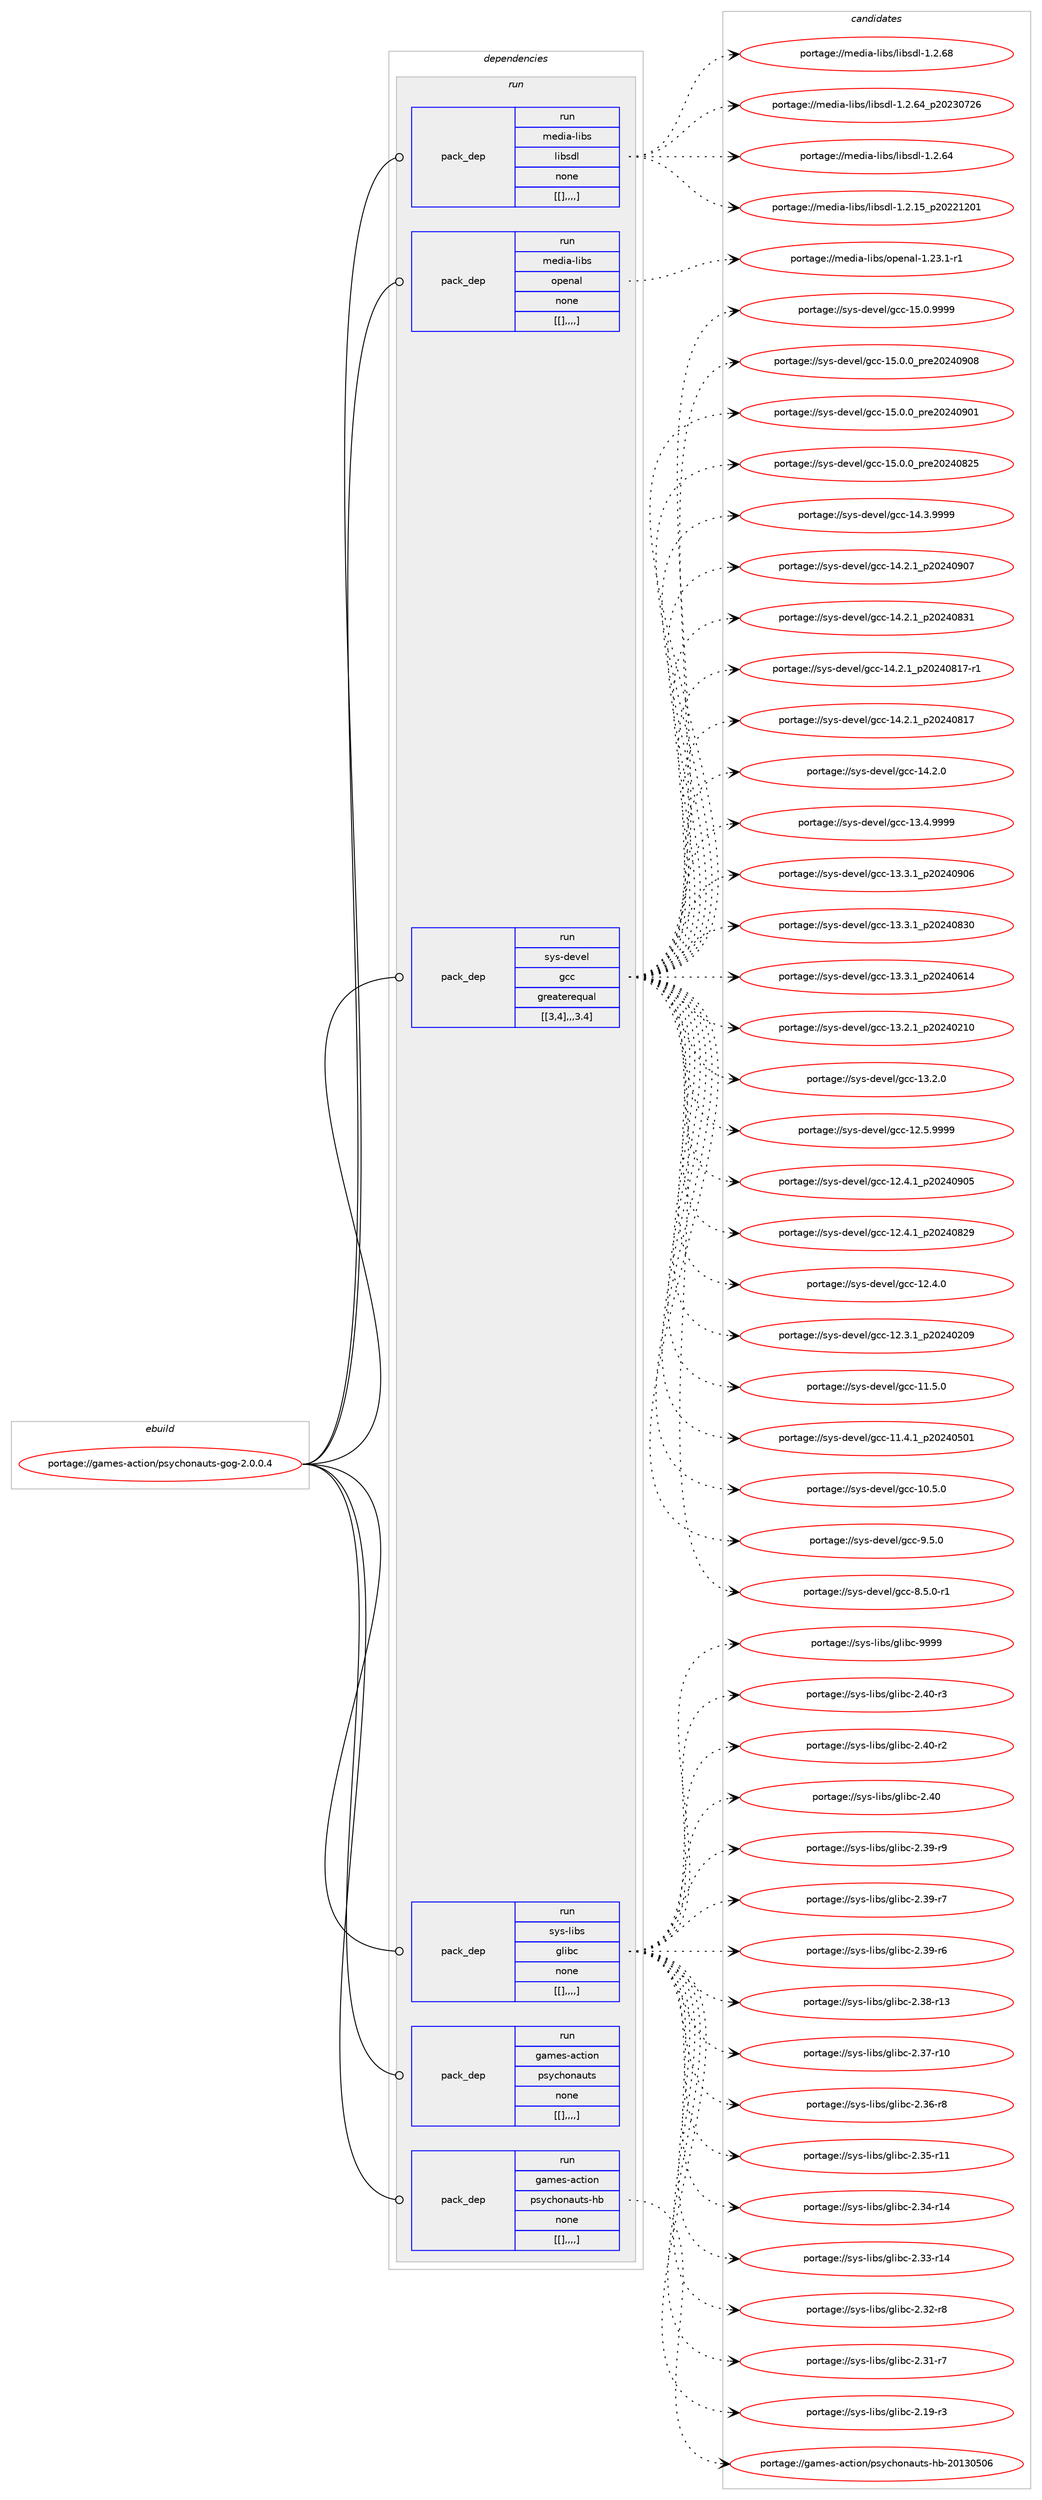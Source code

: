 digraph prolog {

# *************
# Graph options
# *************

newrank=true;
concentrate=true;
compound=true;
graph [rankdir=LR,fontname=Helvetica,fontsize=10,ranksep=1.5];#, ranksep=2.5, nodesep=0.2];
edge  [arrowhead=vee];
node  [fontname=Helvetica,fontsize=10];

# **********
# The ebuild
# **********

subgraph cluster_leftcol {
color=gray;
label=<<i>ebuild</i>>;
id [label="portage://games-action/psychonauts-gog-2.0.0.4", color=red, width=4, href="../games-action/psychonauts-gog-2.0.0.4.svg"];
}

# ****************
# The dependencies
# ****************

subgraph cluster_midcol {
color=gray;
label=<<i>dependencies</i>>;
subgraph cluster_compile {
fillcolor="#eeeeee";
style=filled;
label=<<i>compile</i>>;
}
subgraph cluster_compileandrun {
fillcolor="#eeeeee";
style=filled;
label=<<i>compile and run</i>>;
}
subgraph cluster_run {
fillcolor="#eeeeee";
style=filled;
label=<<i>run</i>>;
subgraph pack161651 {
dependency227699 [label=<<TABLE BORDER="0" CELLBORDER="1" CELLSPACING="0" CELLPADDING="4" WIDTH="220"><TR><TD ROWSPAN="6" CELLPADDING="30">pack_dep</TD></TR><TR><TD WIDTH="110">run</TD></TR><TR><TD>media-libs</TD></TR><TR><TD>libsdl</TD></TR><TR><TD>none</TD></TR><TR><TD>[[],,,,]</TD></TR></TABLE>>, shape=none, color=blue];
}
id:e -> dependency227699:w [weight=20,style="solid",arrowhead="odot"];
subgraph pack161652 {
dependency227700 [label=<<TABLE BORDER="0" CELLBORDER="1" CELLSPACING="0" CELLPADDING="4" WIDTH="220"><TR><TD ROWSPAN="6" CELLPADDING="30">pack_dep</TD></TR><TR><TD WIDTH="110">run</TD></TR><TR><TD>media-libs</TD></TR><TR><TD>openal</TD></TR><TR><TD>none</TD></TR><TR><TD>[[],,,,]</TD></TR></TABLE>>, shape=none, color=blue];
}
id:e -> dependency227700:w [weight=20,style="solid",arrowhead="odot"];
subgraph pack161653 {
dependency227701 [label=<<TABLE BORDER="0" CELLBORDER="1" CELLSPACING="0" CELLPADDING="4" WIDTH="220"><TR><TD ROWSPAN="6" CELLPADDING="30">pack_dep</TD></TR><TR><TD WIDTH="110">run</TD></TR><TR><TD>sys-devel</TD></TR><TR><TD>gcc</TD></TR><TR><TD>greaterequal</TD></TR><TR><TD>[[3,4],,,3.4]</TD></TR></TABLE>>, shape=none, color=blue];
}
id:e -> dependency227701:w [weight=20,style="solid",arrowhead="odot"];
subgraph pack161654 {
dependency227702 [label=<<TABLE BORDER="0" CELLBORDER="1" CELLSPACING="0" CELLPADDING="4" WIDTH="220"><TR><TD ROWSPAN="6" CELLPADDING="30">pack_dep</TD></TR><TR><TD WIDTH="110">run</TD></TR><TR><TD>sys-libs</TD></TR><TR><TD>glibc</TD></TR><TR><TD>none</TD></TR><TR><TD>[[],,,,]</TD></TR></TABLE>>, shape=none, color=blue];
}
id:e -> dependency227702:w [weight=20,style="solid",arrowhead="odot"];
subgraph pack161655 {
dependency227703 [label=<<TABLE BORDER="0" CELLBORDER="1" CELLSPACING="0" CELLPADDING="4" WIDTH="220"><TR><TD ROWSPAN="6" CELLPADDING="30">pack_dep</TD></TR><TR><TD WIDTH="110">run</TD></TR><TR><TD>games-action</TD></TR><TR><TD>psychonauts</TD></TR><TR><TD>none</TD></TR><TR><TD>[[],,,,]</TD></TR></TABLE>>, shape=none, color=blue];
}
id:e -> dependency227703:w [weight=20,style="solid",arrowhead="odot"];
subgraph pack161656 {
dependency227704 [label=<<TABLE BORDER="0" CELLBORDER="1" CELLSPACING="0" CELLPADDING="4" WIDTH="220"><TR><TD ROWSPAN="6" CELLPADDING="30">pack_dep</TD></TR><TR><TD WIDTH="110">run</TD></TR><TR><TD>games-action</TD></TR><TR><TD>psychonauts-hb</TD></TR><TR><TD>none</TD></TR><TR><TD>[[],,,,]</TD></TR></TABLE>>, shape=none, color=blue];
}
id:e -> dependency227704:w [weight=20,style="solid",arrowhead="odot"];
}
}

# **************
# The candidates
# **************

subgraph cluster_choices {
rank=same;
color=gray;
label=<<i>candidates</i>>;

subgraph choice161651 {
color=black;
nodesep=1;
choice109101100105974510810598115471081059811510010845494650465456 [label="portage://media-libs/libsdl-1.2.68", color=red, width=4,href="../media-libs/libsdl-1.2.68.svg"];
choice109101100105974510810598115471081059811510010845494650465452951125048505148555054 [label="portage://media-libs/libsdl-1.2.64_p20230726", color=red, width=4,href="../media-libs/libsdl-1.2.64_p20230726.svg"];
choice109101100105974510810598115471081059811510010845494650465452 [label="portage://media-libs/libsdl-1.2.64", color=red, width=4,href="../media-libs/libsdl-1.2.64.svg"];
choice109101100105974510810598115471081059811510010845494650464953951125048505049504849 [label="portage://media-libs/libsdl-1.2.15_p20221201", color=red, width=4,href="../media-libs/libsdl-1.2.15_p20221201.svg"];
dependency227699:e -> choice109101100105974510810598115471081059811510010845494650465456:w [style=dotted,weight="100"];
dependency227699:e -> choice109101100105974510810598115471081059811510010845494650465452951125048505148555054:w [style=dotted,weight="100"];
dependency227699:e -> choice109101100105974510810598115471081059811510010845494650465452:w [style=dotted,weight="100"];
dependency227699:e -> choice109101100105974510810598115471081059811510010845494650464953951125048505049504849:w [style=dotted,weight="100"];
}
subgraph choice161652 {
color=black;
nodesep=1;
choice1091011001059745108105981154711111210111097108454946505146494511449 [label="portage://media-libs/openal-1.23.1-r1", color=red, width=4,href="../media-libs/openal-1.23.1-r1.svg"];
dependency227700:e -> choice1091011001059745108105981154711111210111097108454946505146494511449:w [style=dotted,weight="100"];
}
subgraph choice161653 {
color=black;
nodesep=1;
choice1151211154510010111810110847103999945495346484657575757 [label="portage://sys-devel/gcc-15.0.9999", color=red, width=4,href="../sys-devel/gcc-15.0.9999.svg"];
choice1151211154510010111810110847103999945495346484648951121141015048505248574856 [label="portage://sys-devel/gcc-15.0.0_pre20240908", color=red, width=4,href="../sys-devel/gcc-15.0.0_pre20240908.svg"];
choice1151211154510010111810110847103999945495346484648951121141015048505248574849 [label="portage://sys-devel/gcc-15.0.0_pre20240901", color=red, width=4,href="../sys-devel/gcc-15.0.0_pre20240901.svg"];
choice1151211154510010111810110847103999945495346484648951121141015048505248565053 [label="portage://sys-devel/gcc-15.0.0_pre20240825", color=red, width=4,href="../sys-devel/gcc-15.0.0_pre20240825.svg"];
choice1151211154510010111810110847103999945495246514657575757 [label="portage://sys-devel/gcc-14.3.9999", color=red, width=4,href="../sys-devel/gcc-14.3.9999.svg"];
choice1151211154510010111810110847103999945495246504649951125048505248574855 [label="portage://sys-devel/gcc-14.2.1_p20240907", color=red, width=4,href="../sys-devel/gcc-14.2.1_p20240907.svg"];
choice1151211154510010111810110847103999945495246504649951125048505248565149 [label="portage://sys-devel/gcc-14.2.1_p20240831", color=red, width=4,href="../sys-devel/gcc-14.2.1_p20240831.svg"];
choice11512111545100101118101108471039999454952465046499511250485052485649554511449 [label="portage://sys-devel/gcc-14.2.1_p20240817-r1", color=red, width=4,href="../sys-devel/gcc-14.2.1_p20240817-r1.svg"];
choice1151211154510010111810110847103999945495246504649951125048505248564955 [label="portage://sys-devel/gcc-14.2.1_p20240817", color=red, width=4,href="../sys-devel/gcc-14.2.1_p20240817.svg"];
choice1151211154510010111810110847103999945495246504648 [label="portage://sys-devel/gcc-14.2.0", color=red, width=4,href="../sys-devel/gcc-14.2.0.svg"];
choice1151211154510010111810110847103999945495146524657575757 [label="portage://sys-devel/gcc-13.4.9999", color=red, width=4,href="../sys-devel/gcc-13.4.9999.svg"];
choice1151211154510010111810110847103999945495146514649951125048505248574854 [label="portage://sys-devel/gcc-13.3.1_p20240906", color=red, width=4,href="../sys-devel/gcc-13.3.1_p20240906.svg"];
choice1151211154510010111810110847103999945495146514649951125048505248565148 [label="portage://sys-devel/gcc-13.3.1_p20240830", color=red, width=4,href="../sys-devel/gcc-13.3.1_p20240830.svg"];
choice1151211154510010111810110847103999945495146514649951125048505248544952 [label="portage://sys-devel/gcc-13.3.1_p20240614", color=red, width=4,href="../sys-devel/gcc-13.3.1_p20240614.svg"];
choice1151211154510010111810110847103999945495146504649951125048505248504948 [label="portage://sys-devel/gcc-13.2.1_p20240210", color=red, width=4,href="../sys-devel/gcc-13.2.1_p20240210.svg"];
choice1151211154510010111810110847103999945495146504648 [label="portage://sys-devel/gcc-13.2.0", color=red, width=4,href="../sys-devel/gcc-13.2.0.svg"];
choice1151211154510010111810110847103999945495046534657575757 [label="portage://sys-devel/gcc-12.5.9999", color=red, width=4,href="../sys-devel/gcc-12.5.9999.svg"];
choice1151211154510010111810110847103999945495046524649951125048505248574853 [label="portage://sys-devel/gcc-12.4.1_p20240905", color=red, width=4,href="../sys-devel/gcc-12.4.1_p20240905.svg"];
choice1151211154510010111810110847103999945495046524649951125048505248565057 [label="portage://sys-devel/gcc-12.4.1_p20240829", color=red, width=4,href="../sys-devel/gcc-12.4.1_p20240829.svg"];
choice1151211154510010111810110847103999945495046524648 [label="portage://sys-devel/gcc-12.4.0", color=red, width=4,href="../sys-devel/gcc-12.4.0.svg"];
choice1151211154510010111810110847103999945495046514649951125048505248504857 [label="portage://sys-devel/gcc-12.3.1_p20240209", color=red, width=4,href="../sys-devel/gcc-12.3.1_p20240209.svg"];
choice1151211154510010111810110847103999945494946534648 [label="portage://sys-devel/gcc-11.5.0", color=red, width=4,href="../sys-devel/gcc-11.5.0.svg"];
choice1151211154510010111810110847103999945494946524649951125048505248534849 [label="portage://sys-devel/gcc-11.4.1_p20240501", color=red, width=4,href="../sys-devel/gcc-11.4.1_p20240501.svg"];
choice1151211154510010111810110847103999945494846534648 [label="portage://sys-devel/gcc-10.5.0", color=red, width=4,href="../sys-devel/gcc-10.5.0.svg"];
choice11512111545100101118101108471039999455746534648 [label="portage://sys-devel/gcc-9.5.0", color=red, width=4,href="../sys-devel/gcc-9.5.0.svg"];
choice115121115451001011181011084710399994556465346484511449 [label="portage://sys-devel/gcc-8.5.0-r1", color=red, width=4,href="../sys-devel/gcc-8.5.0-r1.svg"];
dependency227701:e -> choice1151211154510010111810110847103999945495346484657575757:w [style=dotted,weight="100"];
dependency227701:e -> choice1151211154510010111810110847103999945495346484648951121141015048505248574856:w [style=dotted,weight="100"];
dependency227701:e -> choice1151211154510010111810110847103999945495346484648951121141015048505248574849:w [style=dotted,weight="100"];
dependency227701:e -> choice1151211154510010111810110847103999945495346484648951121141015048505248565053:w [style=dotted,weight="100"];
dependency227701:e -> choice1151211154510010111810110847103999945495246514657575757:w [style=dotted,weight="100"];
dependency227701:e -> choice1151211154510010111810110847103999945495246504649951125048505248574855:w [style=dotted,weight="100"];
dependency227701:e -> choice1151211154510010111810110847103999945495246504649951125048505248565149:w [style=dotted,weight="100"];
dependency227701:e -> choice11512111545100101118101108471039999454952465046499511250485052485649554511449:w [style=dotted,weight="100"];
dependency227701:e -> choice1151211154510010111810110847103999945495246504649951125048505248564955:w [style=dotted,weight="100"];
dependency227701:e -> choice1151211154510010111810110847103999945495246504648:w [style=dotted,weight="100"];
dependency227701:e -> choice1151211154510010111810110847103999945495146524657575757:w [style=dotted,weight="100"];
dependency227701:e -> choice1151211154510010111810110847103999945495146514649951125048505248574854:w [style=dotted,weight="100"];
dependency227701:e -> choice1151211154510010111810110847103999945495146514649951125048505248565148:w [style=dotted,weight="100"];
dependency227701:e -> choice1151211154510010111810110847103999945495146514649951125048505248544952:w [style=dotted,weight="100"];
dependency227701:e -> choice1151211154510010111810110847103999945495146504649951125048505248504948:w [style=dotted,weight="100"];
dependency227701:e -> choice1151211154510010111810110847103999945495146504648:w [style=dotted,weight="100"];
dependency227701:e -> choice1151211154510010111810110847103999945495046534657575757:w [style=dotted,weight="100"];
dependency227701:e -> choice1151211154510010111810110847103999945495046524649951125048505248574853:w [style=dotted,weight="100"];
dependency227701:e -> choice1151211154510010111810110847103999945495046524649951125048505248565057:w [style=dotted,weight="100"];
dependency227701:e -> choice1151211154510010111810110847103999945495046524648:w [style=dotted,weight="100"];
dependency227701:e -> choice1151211154510010111810110847103999945495046514649951125048505248504857:w [style=dotted,weight="100"];
dependency227701:e -> choice1151211154510010111810110847103999945494946534648:w [style=dotted,weight="100"];
dependency227701:e -> choice1151211154510010111810110847103999945494946524649951125048505248534849:w [style=dotted,weight="100"];
dependency227701:e -> choice1151211154510010111810110847103999945494846534648:w [style=dotted,weight="100"];
dependency227701:e -> choice11512111545100101118101108471039999455746534648:w [style=dotted,weight="100"];
dependency227701:e -> choice115121115451001011181011084710399994556465346484511449:w [style=dotted,weight="100"];
}
subgraph choice161654 {
color=black;
nodesep=1;
choice11512111545108105981154710310810598994557575757 [label="portage://sys-libs/glibc-9999", color=red, width=4,href="../sys-libs/glibc-9999.svg"];
choice115121115451081059811547103108105989945504652484511451 [label="portage://sys-libs/glibc-2.40-r3", color=red, width=4,href="../sys-libs/glibc-2.40-r3.svg"];
choice115121115451081059811547103108105989945504652484511450 [label="portage://sys-libs/glibc-2.40-r2", color=red, width=4,href="../sys-libs/glibc-2.40-r2.svg"];
choice11512111545108105981154710310810598994550465248 [label="portage://sys-libs/glibc-2.40", color=red, width=4,href="../sys-libs/glibc-2.40.svg"];
choice115121115451081059811547103108105989945504651574511457 [label="portage://sys-libs/glibc-2.39-r9", color=red, width=4,href="../sys-libs/glibc-2.39-r9.svg"];
choice115121115451081059811547103108105989945504651574511455 [label="portage://sys-libs/glibc-2.39-r7", color=red, width=4,href="../sys-libs/glibc-2.39-r7.svg"];
choice115121115451081059811547103108105989945504651574511454 [label="portage://sys-libs/glibc-2.39-r6", color=red, width=4,href="../sys-libs/glibc-2.39-r6.svg"];
choice11512111545108105981154710310810598994550465156451144951 [label="portage://sys-libs/glibc-2.38-r13", color=red, width=4,href="../sys-libs/glibc-2.38-r13.svg"];
choice11512111545108105981154710310810598994550465155451144948 [label="portage://sys-libs/glibc-2.37-r10", color=red, width=4,href="../sys-libs/glibc-2.37-r10.svg"];
choice115121115451081059811547103108105989945504651544511456 [label="portage://sys-libs/glibc-2.36-r8", color=red, width=4,href="../sys-libs/glibc-2.36-r8.svg"];
choice11512111545108105981154710310810598994550465153451144949 [label="portage://sys-libs/glibc-2.35-r11", color=red, width=4,href="../sys-libs/glibc-2.35-r11.svg"];
choice11512111545108105981154710310810598994550465152451144952 [label="portage://sys-libs/glibc-2.34-r14", color=red, width=4,href="../sys-libs/glibc-2.34-r14.svg"];
choice11512111545108105981154710310810598994550465151451144952 [label="portage://sys-libs/glibc-2.33-r14", color=red, width=4,href="../sys-libs/glibc-2.33-r14.svg"];
choice115121115451081059811547103108105989945504651504511456 [label="portage://sys-libs/glibc-2.32-r8", color=red, width=4,href="../sys-libs/glibc-2.32-r8.svg"];
choice115121115451081059811547103108105989945504651494511455 [label="portage://sys-libs/glibc-2.31-r7", color=red, width=4,href="../sys-libs/glibc-2.31-r7.svg"];
choice115121115451081059811547103108105989945504649574511451 [label="portage://sys-libs/glibc-2.19-r3", color=red, width=4,href="../sys-libs/glibc-2.19-r3.svg"];
dependency227702:e -> choice11512111545108105981154710310810598994557575757:w [style=dotted,weight="100"];
dependency227702:e -> choice115121115451081059811547103108105989945504652484511451:w [style=dotted,weight="100"];
dependency227702:e -> choice115121115451081059811547103108105989945504652484511450:w [style=dotted,weight="100"];
dependency227702:e -> choice11512111545108105981154710310810598994550465248:w [style=dotted,weight="100"];
dependency227702:e -> choice115121115451081059811547103108105989945504651574511457:w [style=dotted,weight="100"];
dependency227702:e -> choice115121115451081059811547103108105989945504651574511455:w [style=dotted,weight="100"];
dependency227702:e -> choice115121115451081059811547103108105989945504651574511454:w [style=dotted,weight="100"];
dependency227702:e -> choice11512111545108105981154710310810598994550465156451144951:w [style=dotted,weight="100"];
dependency227702:e -> choice11512111545108105981154710310810598994550465155451144948:w [style=dotted,weight="100"];
dependency227702:e -> choice115121115451081059811547103108105989945504651544511456:w [style=dotted,weight="100"];
dependency227702:e -> choice11512111545108105981154710310810598994550465153451144949:w [style=dotted,weight="100"];
dependency227702:e -> choice11512111545108105981154710310810598994550465152451144952:w [style=dotted,weight="100"];
dependency227702:e -> choice11512111545108105981154710310810598994550465151451144952:w [style=dotted,weight="100"];
dependency227702:e -> choice115121115451081059811547103108105989945504651504511456:w [style=dotted,weight="100"];
dependency227702:e -> choice115121115451081059811547103108105989945504651494511455:w [style=dotted,weight="100"];
dependency227702:e -> choice115121115451081059811547103108105989945504649574511451:w [style=dotted,weight="100"];
}
subgraph choice161655 {
color=black;
nodesep=1;
}
subgraph choice161656 {
color=black;
nodesep=1;
choice103971091011154597991161051111104711211512199104111110971171161154510498455048495148534854 [label="portage://games-action/psychonauts-hb-20130506", color=red, width=4,href="../games-action/psychonauts-hb-20130506.svg"];
dependency227704:e -> choice103971091011154597991161051111104711211512199104111110971171161154510498455048495148534854:w [style=dotted,weight="100"];
}
}

}
